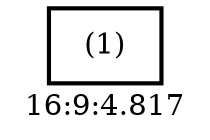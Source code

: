 digraph  g{ graph[label = "16:9:4.817"]
node [shape=rectangle, color=black, fontcolor=black, style=bold] edge [color=black] 0 [label="(1)"] ; 
}

